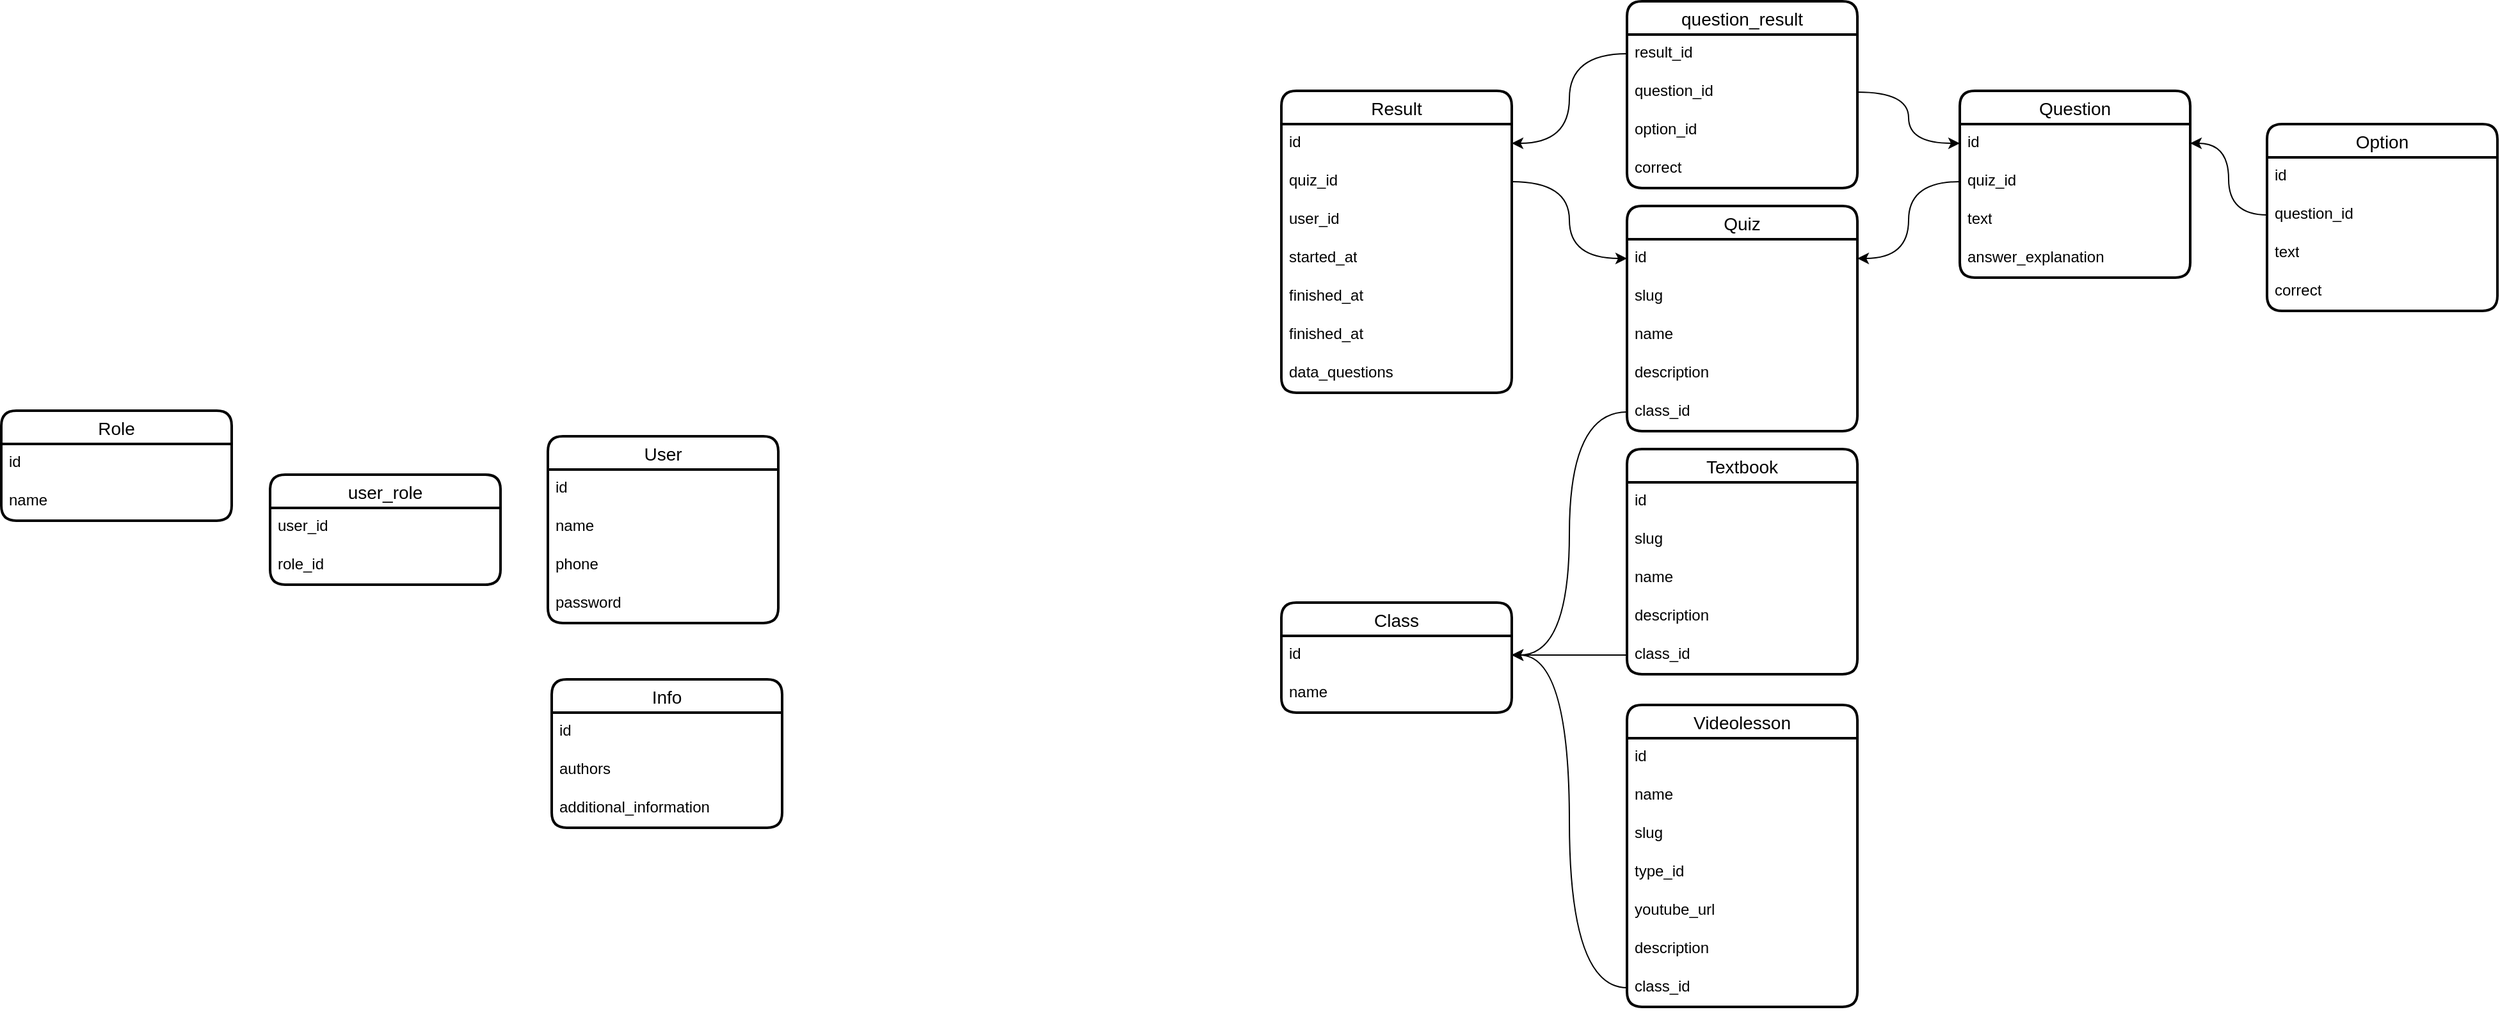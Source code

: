 <mxfile version="24.6.1" type="github">
  <diagram name="Страница — 1" id="V5JiSj_Rh7o43LOnUr3H">
    <mxGraphModel dx="3713" dy="1049" grid="1" gridSize="10" guides="1" tooltips="1" connect="1" arrows="1" fold="1" page="1" pageScale="1" pageWidth="827" pageHeight="1169" math="0" shadow="0">
      <root>
        <mxCell id="0" />
        <mxCell id="1" parent="0" />
        <mxCell id="bqwLV_UvMLzOqP7b5uIp-1" value="User" style="swimlane;fontStyle=0;childLayout=stackLayout;horizontal=1;startSize=26;horizontalStack=0;resizeParent=1;resizeParentMax=0;resizeLast=0;collapsible=1;marginBottom=0;align=center;fontSize=14;strokeWidth=2;rounded=1;shadow=0;glass=0;swimlaneLine=1;labelBackgroundColor=none;labelBorderColor=none;textShadow=0;" parent="1" vertex="1">
          <mxGeometry x="-753" y="430" width="180" height="146" as="geometry" />
        </mxCell>
        <mxCell id="bqwLV_UvMLzOqP7b5uIp-2" value="id" style="text;strokeColor=none;fillColor=none;spacingLeft=4;spacingRight=4;overflow=hidden;rotatable=0;points=[[0,0.5],[1,0.5]];portConstraint=eastwest;fontSize=12;whiteSpace=wrap;html=1;" parent="bqwLV_UvMLzOqP7b5uIp-1" vertex="1">
          <mxGeometry y="26" width="180" height="30" as="geometry" />
        </mxCell>
        <mxCell id="bqwLV_UvMLzOqP7b5uIp-3" value="name" style="text;strokeColor=none;fillColor=none;spacingLeft=4;spacingRight=4;overflow=hidden;rotatable=0;points=[[0,0.5],[1,0.5]];portConstraint=eastwest;fontSize=12;whiteSpace=wrap;html=1;" parent="bqwLV_UvMLzOqP7b5uIp-1" vertex="1">
          <mxGeometry y="56" width="180" height="30" as="geometry" />
        </mxCell>
        <mxCell id="bqwLV_UvMLzOqP7b5uIp-4" value="phone" style="text;strokeColor=none;fillColor=none;spacingLeft=4;spacingRight=4;overflow=hidden;rotatable=0;points=[[0,0.5],[1,0.5]];portConstraint=eastwest;fontSize=12;whiteSpace=wrap;html=1;" parent="bqwLV_UvMLzOqP7b5uIp-1" vertex="1">
          <mxGeometry y="86" width="180" height="30" as="geometry" />
        </mxCell>
        <mxCell id="bqwLV_UvMLzOqP7b5uIp-5" value="password" style="text;strokeColor=none;fillColor=none;spacingLeft=4;spacingRight=4;overflow=hidden;rotatable=0;points=[[0,0.5],[1,0.5]];portConstraint=eastwest;fontSize=12;whiteSpace=wrap;html=1;" parent="bqwLV_UvMLzOqP7b5uIp-1" vertex="1">
          <mxGeometry y="116" width="180" height="30" as="geometry" />
        </mxCell>
        <mxCell id="bqwLV_UvMLzOqP7b5uIp-7" value="Role" style="swimlane;fontStyle=0;childLayout=stackLayout;horizontal=1;startSize=26;horizontalStack=0;resizeParent=1;resizeParentMax=0;resizeLast=0;collapsible=1;marginBottom=0;align=center;fontSize=14;strokeWidth=2;rounded=1;shadow=0;glass=0;swimlaneLine=1;labelBackgroundColor=none;labelBorderColor=none;textShadow=0;" parent="1" vertex="1">
          <mxGeometry x="-1180" y="410" width="180" height="86" as="geometry" />
        </mxCell>
        <mxCell id="bqwLV_UvMLzOqP7b5uIp-8" value="id" style="text;strokeColor=none;fillColor=none;spacingLeft=4;spacingRight=4;overflow=hidden;rotatable=0;points=[[0,0.5],[1,0.5]];portConstraint=eastwest;fontSize=12;whiteSpace=wrap;html=1;" parent="bqwLV_UvMLzOqP7b5uIp-7" vertex="1">
          <mxGeometry y="26" width="180" height="30" as="geometry" />
        </mxCell>
        <mxCell id="bqwLV_UvMLzOqP7b5uIp-9" value="name" style="text;strokeColor=none;fillColor=none;spacingLeft=4;spacingRight=4;overflow=hidden;rotatable=0;points=[[0,0.5],[1,0.5]];portConstraint=eastwest;fontSize=12;whiteSpace=wrap;html=1;" parent="bqwLV_UvMLzOqP7b5uIp-7" vertex="1">
          <mxGeometry y="56" width="180" height="30" as="geometry" />
        </mxCell>
        <mxCell id="bqwLV_UvMLzOqP7b5uIp-12" value="user_role" style="swimlane;fontStyle=0;childLayout=stackLayout;horizontal=1;startSize=26;horizontalStack=0;resizeParent=1;resizeParentMax=0;resizeLast=0;collapsible=1;marginBottom=0;align=center;fontSize=14;strokeWidth=2;rounded=1;shadow=0;glass=0;swimlaneLine=1;labelBackgroundColor=none;labelBorderColor=none;textShadow=0;" parent="1" vertex="1">
          <mxGeometry x="-970" y="460" width="180" height="86" as="geometry" />
        </mxCell>
        <mxCell id="bqwLV_UvMLzOqP7b5uIp-13" value="user_id" style="text;strokeColor=none;fillColor=none;spacingLeft=4;spacingRight=4;overflow=hidden;rotatable=0;points=[[0,0.5],[1,0.5]];portConstraint=eastwest;fontSize=12;whiteSpace=wrap;html=1;" parent="bqwLV_UvMLzOqP7b5uIp-12" vertex="1">
          <mxGeometry y="26" width="180" height="30" as="geometry" />
        </mxCell>
        <mxCell id="bqwLV_UvMLzOqP7b5uIp-14" value="role_id" style="text;strokeColor=none;fillColor=none;spacingLeft=4;spacingRight=4;overflow=hidden;rotatable=0;points=[[0,0.5],[1,0.5]];portConstraint=eastwest;fontSize=12;whiteSpace=wrap;html=1;" parent="bqwLV_UvMLzOqP7b5uIp-12" vertex="1">
          <mxGeometry y="56" width="180" height="30" as="geometry" />
        </mxCell>
        <mxCell id="bqwLV_UvMLzOqP7b5uIp-15" value="Quiz" style="swimlane;fontStyle=0;childLayout=stackLayout;horizontal=1;startSize=26;horizontalStack=0;resizeParent=1;resizeParentMax=0;resizeLast=0;collapsible=1;marginBottom=0;align=center;fontSize=14;strokeWidth=2;rounded=1;shadow=0;glass=0;swimlaneLine=1;labelBackgroundColor=none;labelBorderColor=none;textShadow=0;" parent="1" vertex="1">
          <mxGeometry x="90" y="250" width="180" height="176" as="geometry" />
        </mxCell>
        <mxCell id="bqwLV_UvMLzOqP7b5uIp-16" value="id" style="text;strokeColor=none;fillColor=none;spacingLeft=4;spacingRight=4;overflow=hidden;rotatable=0;points=[[0,0.5],[1,0.5]];portConstraint=eastwest;fontSize=12;whiteSpace=wrap;html=1;" parent="bqwLV_UvMLzOqP7b5uIp-15" vertex="1">
          <mxGeometry y="26" width="180" height="30" as="geometry" />
        </mxCell>
        <mxCell id="42qb5gUzSdiuSEMN5sQ_-11" value="slug" style="text;strokeColor=none;fillColor=none;spacingLeft=4;spacingRight=4;overflow=hidden;rotatable=0;points=[[0,0.5],[1,0.5]];portConstraint=eastwest;fontSize=12;whiteSpace=wrap;html=1;" vertex="1" parent="bqwLV_UvMLzOqP7b5uIp-15">
          <mxGeometry y="56" width="180" height="30" as="geometry" />
        </mxCell>
        <mxCell id="bqwLV_UvMLzOqP7b5uIp-17" value="name" style="text;strokeColor=none;fillColor=none;spacingLeft=4;spacingRight=4;overflow=hidden;rotatable=0;points=[[0,0.5],[1,0.5]];portConstraint=eastwest;fontSize=12;whiteSpace=wrap;html=1;" parent="bqwLV_UvMLzOqP7b5uIp-15" vertex="1">
          <mxGeometry y="86" width="180" height="30" as="geometry" />
        </mxCell>
        <mxCell id="bqwLV_UvMLzOqP7b5uIp-18" value="description" style="text;strokeColor=none;fillColor=none;spacingLeft=4;spacingRight=4;overflow=hidden;rotatable=0;points=[[0,0.5],[1,0.5]];portConstraint=eastwest;fontSize=12;whiteSpace=wrap;html=1;" parent="bqwLV_UvMLzOqP7b5uIp-15" vertex="1">
          <mxGeometry y="116" width="180" height="30" as="geometry" />
        </mxCell>
        <mxCell id="42qb5gUzSdiuSEMN5sQ_-5" value="class_id" style="text;strokeColor=none;fillColor=none;spacingLeft=4;spacingRight=4;overflow=hidden;rotatable=0;points=[[0,0.5],[1,0.5]];portConstraint=eastwest;fontSize=12;whiteSpace=wrap;html=1;" vertex="1" parent="bqwLV_UvMLzOqP7b5uIp-15">
          <mxGeometry y="146" width="180" height="30" as="geometry" />
        </mxCell>
        <mxCell id="bqwLV_UvMLzOqP7b5uIp-20" value="Question" style="swimlane;fontStyle=0;childLayout=stackLayout;horizontal=1;startSize=26;horizontalStack=0;resizeParent=1;resizeParentMax=0;resizeLast=0;collapsible=1;marginBottom=0;align=center;fontSize=14;strokeWidth=2;rounded=1;shadow=0;glass=0;swimlaneLine=1;labelBackgroundColor=none;labelBorderColor=none;textShadow=0;" parent="1" vertex="1">
          <mxGeometry x="350" y="160" width="180" height="146" as="geometry" />
        </mxCell>
        <mxCell id="bqwLV_UvMLzOqP7b5uIp-21" value="id" style="text;strokeColor=none;fillColor=none;spacingLeft=4;spacingRight=4;overflow=hidden;rotatable=0;points=[[0,0.5],[1,0.5]];portConstraint=eastwest;fontSize=12;whiteSpace=wrap;html=1;" parent="bqwLV_UvMLzOqP7b5uIp-20" vertex="1">
          <mxGeometry y="26" width="180" height="30" as="geometry" />
        </mxCell>
        <mxCell id="bqwLV_UvMLzOqP7b5uIp-22" value="quiz_id" style="text;strokeColor=none;fillColor=none;spacingLeft=4;spacingRight=4;overflow=hidden;rotatable=0;points=[[0,0.5],[1,0.5]];portConstraint=eastwest;fontSize=12;whiteSpace=wrap;html=1;" parent="bqwLV_UvMLzOqP7b5uIp-20" vertex="1">
          <mxGeometry y="56" width="180" height="30" as="geometry" />
        </mxCell>
        <mxCell id="bqwLV_UvMLzOqP7b5uIp-23" value="text" style="text;strokeColor=none;fillColor=none;spacingLeft=4;spacingRight=4;overflow=hidden;rotatable=0;points=[[0,0.5],[1,0.5]];portConstraint=eastwest;fontSize=12;whiteSpace=wrap;html=1;" parent="bqwLV_UvMLzOqP7b5uIp-20" vertex="1">
          <mxGeometry y="86" width="180" height="30" as="geometry" />
        </mxCell>
        <mxCell id="bqwLV_UvMLzOqP7b5uIp-31" value="answer_explanation" style="text;strokeColor=none;fillColor=none;spacingLeft=4;spacingRight=4;overflow=hidden;rotatable=0;points=[[0,0.5],[1,0.5]];portConstraint=eastwest;fontSize=12;whiteSpace=wrap;html=1;" parent="bqwLV_UvMLzOqP7b5uIp-20" vertex="1">
          <mxGeometry y="116" width="180" height="30" as="geometry" />
        </mxCell>
        <mxCell id="bqwLV_UvMLzOqP7b5uIp-26" value="Option" style="swimlane;fontStyle=0;childLayout=stackLayout;horizontal=1;startSize=26;horizontalStack=0;resizeParent=1;resizeParentMax=0;resizeLast=0;collapsible=1;marginBottom=0;align=center;fontSize=14;strokeWidth=2;rounded=1;shadow=0;glass=0;swimlaneLine=1;labelBackgroundColor=none;labelBorderColor=none;textShadow=0;" parent="1" vertex="1">
          <mxGeometry x="590" y="186" width="180" height="146" as="geometry" />
        </mxCell>
        <mxCell id="bqwLV_UvMLzOqP7b5uIp-27" value="id" style="text;strokeColor=none;fillColor=none;spacingLeft=4;spacingRight=4;overflow=hidden;rotatable=0;points=[[0,0.5],[1,0.5]];portConstraint=eastwest;fontSize=12;whiteSpace=wrap;html=1;" parent="bqwLV_UvMLzOqP7b5uIp-26" vertex="1">
          <mxGeometry y="26" width="180" height="30" as="geometry" />
        </mxCell>
        <mxCell id="bqwLV_UvMLzOqP7b5uIp-28" value="question_id" style="text;strokeColor=none;fillColor=none;spacingLeft=4;spacingRight=4;overflow=hidden;rotatable=0;points=[[0,0.5],[1,0.5]];portConstraint=eastwest;fontSize=12;whiteSpace=wrap;html=1;" parent="bqwLV_UvMLzOqP7b5uIp-26" vertex="1">
          <mxGeometry y="56" width="180" height="30" as="geometry" />
        </mxCell>
        <mxCell id="bqwLV_UvMLzOqP7b5uIp-29" value="text" style="text;strokeColor=none;fillColor=none;spacingLeft=4;spacingRight=4;overflow=hidden;rotatable=0;points=[[0,0.5],[1,0.5]];portConstraint=eastwest;fontSize=12;whiteSpace=wrap;html=1;" parent="bqwLV_UvMLzOqP7b5uIp-26" vertex="1">
          <mxGeometry y="86" width="180" height="30" as="geometry" />
        </mxCell>
        <mxCell id="bqwLV_UvMLzOqP7b5uIp-30" value="correct" style="text;strokeColor=none;fillColor=none;spacingLeft=4;spacingRight=4;overflow=hidden;rotatable=0;points=[[0,0.5],[1,0.5]];portConstraint=eastwest;fontSize=12;whiteSpace=wrap;html=1;" parent="bqwLV_UvMLzOqP7b5uIp-26" vertex="1">
          <mxGeometry y="116" width="180" height="30" as="geometry" />
        </mxCell>
        <mxCell id="bqwLV_UvMLzOqP7b5uIp-32" style="edgeStyle=orthogonalEdgeStyle;rounded=0;orthogonalLoop=1;jettySize=auto;html=1;entryX=1;entryY=0.5;entryDx=0;entryDy=0;curved=1;" parent="1" source="bqwLV_UvMLzOqP7b5uIp-28" target="bqwLV_UvMLzOqP7b5uIp-21" edge="1">
          <mxGeometry relative="1" as="geometry" />
        </mxCell>
        <mxCell id="bqwLV_UvMLzOqP7b5uIp-33" style="edgeStyle=orthogonalEdgeStyle;rounded=0;orthogonalLoop=1;jettySize=auto;html=1;entryX=1;entryY=0.5;entryDx=0;entryDy=0;curved=1;" parent="1" source="bqwLV_UvMLzOqP7b5uIp-22" target="bqwLV_UvMLzOqP7b5uIp-16" edge="1">
          <mxGeometry relative="1" as="geometry" />
        </mxCell>
        <mxCell id="bqwLV_UvMLzOqP7b5uIp-34" value="Result" style="swimlane;fontStyle=0;childLayout=stackLayout;horizontal=1;startSize=26;horizontalStack=0;resizeParent=1;resizeParentMax=0;resizeLast=0;collapsible=1;marginBottom=0;align=center;fontSize=14;strokeWidth=2;rounded=1;shadow=0;glass=0;swimlaneLine=1;labelBackgroundColor=none;labelBorderColor=none;textShadow=0;" parent="1" vertex="1">
          <mxGeometry x="-180" y="160" width="180" height="236" as="geometry" />
        </mxCell>
        <mxCell id="bqwLV_UvMLzOqP7b5uIp-35" value="id" style="text;strokeColor=none;fillColor=none;spacingLeft=4;spacingRight=4;overflow=hidden;rotatable=0;points=[[0,0.5],[1,0.5]];portConstraint=eastwest;fontSize=12;whiteSpace=wrap;html=1;" parent="bqwLV_UvMLzOqP7b5uIp-34" vertex="1">
          <mxGeometry y="26" width="180" height="30" as="geometry" />
        </mxCell>
        <mxCell id="bqwLV_UvMLzOqP7b5uIp-36" value="quiz_id" style="text;strokeColor=none;fillColor=none;spacingLeft=4;spacingRight=4;overflow=hidden;rotatable=0;points=[[0,0.5],[1,0.5]];portConstraint=eastwest;fontSize=12;whiteSpace=wrap;html=1;" parent="bqwLV_UvMLzOqP7b5uIp-34" vertex="1">
          <mxGeometry y="56" width="180" height="30" as="geometry" />
        </mxCell>
        <mxCell id="bqwLV_UvMLzOqP7b5uIp-37" value="user_id" style="text;strokeColor=none;fillColor=none;spacingLeft=4;spacingRight=4;overflow=hidden;rotatable=0;points=[[0,0.5],[1,0.5]];portConstraint=eastwest;fontSize=12;whiteSpace=wrap;html=1;" parent="bqwLV_UvMLzOqP7b5uIp-34" vertex="1">
          <mxGeometry y="86" width="180" height="30" as="geometry" />
        </mxCell>
        <mxCell id="bqwLV_UvMLzOqP7b5uIp-49" value="started_at" style="text;strokeColor=none;fillColor=none;spacingLeft=4;spacingRight=4;overflow=hidden;rotatable=0;points=[[0,0.5],[1,0.5]];portConstraint=eastwest;fontSize=12;whiteSpace=wrap;html=1;" parent="bqwLV_UvMLzOqP7b5uIp-34" vertex="1">
          <mxGeometry y="116" width="180" height="30" as="geometry" />
        </mxCell>
        <mxCell id="bqwLV_UvMLzOqP7b5uIp-50" value="finished_at" style="text;strokeColor=none;fillColor=none;spacingLeft=4;spacingRight=4;overflow=hidden;rotatable=0;points=[[0,0.5],[1,0.5]];portConstraint=eastwest;fontSize=12;whiteSpace=wrap;html=1;" parent="bqwLV_UvMLzOqP7b5uIp-34" vertex="1">
          <mxGeometry y="146" width="180" height="30" as="geometry" />
        </mxCell>
        <mxCell id="bqwLV_UvMLzOqP7b5uIp-58" value="finished_at" style="text;strokeColor=none;fillColor=none;spacingLeft=4;spacingRight=4;overflow=hidden;rotatable=0;points=[[0,0.5],[1,0.5]];portConstraint=eastwest;fontSize=12;whiteSpace=wrap;html=1;" parent="bqwLV_UvMLzOqP7b5uIp-34" vertex="1">
          <mxGeometry y="176" width="180" height="30" as="geometry" />
        </mxCell>
        <mxCell id="jvXau5YxdxnEVTkXbEb1-2" value="data_questions" style="text;strokeColor=none;fillColor=none;spacingLeft=4;spacingRight=4;overflow=hidden;rotatable=0;points=[[0,0.5],[1,0.5]];portConstraint=eastwest;fontSize=12;whiteSpace=wrap;html=1;" parent="bqwLV_UvMLzOqP7b5uIp-34" vertex="1">
          <mxGeometry y="206" width="180" height="30" as="geometry" />
        </mxCell>
        <mxCell id="bqwLV_UvMLzOqP7b5uIp-39" value="question_result" style="swimlane;fontStyle=0;childLayout=stackLayout;horizontal=1;startSize=26;horizontalStack=0;resizeParent=1;resizeParentMax=0;resizeLast=0;collapsible=1;marginBottom=0;align=center;fontSize=14;strokeWidth=2;rounded=1;shadow=0;glass=0;swimlaneLine=1;labelBackgroundColor=none;labelBorderColor=none;textShadow=0;" parent="1" vertex="1">
          <mxGeometry x="90" y="90" width="180" height="146" as="geometry" />
        </mxCell>
        <mxCell id="bqwLV_UvMLzOqP7b5uIp-41" value="result_id" style="text;strokeColor=none;fillColor=none;spacingLeft=4;spacingRight=4;overflow=hidden;rotatable=0;points=[[0,0.5],[1,0.5]];portConstraint=eastwest;fontSize=12;whiteSpace=wrap;html=1;" parent="bqwLV_UvMLzOqP7b5uIp-39" vertex="1">
          <mxGeometry y="26" width="180" height="30" as="geometry" />
        </mxCell>
        <mxCell id="bqwLV_UvMLzOqP7b5uIp-42" value="question_id" style="text;strokeColor=none;fillColor=none;spacingLeft=4;spacingRight=4;overflow=hidden;rotatable=0;points=[[0,0.5],[1,0.5]];portConstraint=eastwest;fontSize=12;whiteSpace=wrap;html=1;" parent="bqwLV_UvMLzOqP7b5uIp-39" vertex="1">
          <mxGeometry y="56" width="180" height="30" as="geometry" />
        </mxCell>
        <mxCell id="bqwLV_UvMLzOqP7b5uIp-43" value="option_id" style="text;strokeColor=none;fillColor=none;spacingLeft=4;spacingRight=4;overflow=hidden;rotatable=0;points=[[0,0.5],[1,0.5]];portConstraint=eastwest;fontSize=12;whiteSpace=wrap;html=1;" parent="bqwLV_UvMLzOqP7b5uIp-39" vertex="1">
          <mxGeometry y="86" width="180" height="30" as="geometry" />
        </mxCell>
        <mxCell id="bqwLV_UvMLzOqP7b5uIp-48" value="correct" style="text;strokeColor=none;fillColor=none;spacingLeft=4;spacingRight=4;overflow=hidden;rotatable=0;points=[[0,0.5],[1,0.5]];portConstraint=eastwest;fontSize=12;whiteSpace=wrap;html=1;" parent="bqwLV_UvMLzOqP7b5uIp-39" vertex="1">
          <mxGeometry y="116" width="180" height="30" as="geometry" />
        </mxCell>
        <mxCell id="bqwLV_UvMLzOqP7b5uIp-44" style="edgeStyle=orthogonalEdgeStyle;rounded=0;orthogonalLoop=1;jettySize=auto;html=1;entryX=1;entryY=0.5;entryDx=0;entryDy=0;curved=1;" parent="1" source="bqwLV_UvMLzOqP7b5uIp-41" target="bqwLV_UvMLzOqP7b5uIp-35" edge="1">
          <mxGeometry relative="1" as="geometry" />
        </mxCell>
        <mxCell id="bqwLV_UvMLzOqP7b5uIp-45" style="edgeStyle=orthogonalEdgeStyle;rounded=0;orthogonalLoop=1;jettySize=auto;html=1;entryX=0;entryY=0.5;entryDx=0;entryDy=0;curved=1;" parent="1" source="bqwLV_UvMLzOqP7b5uIp-36" target="bqwLV_UvMLzOqP7b5uIp-16" edge="1">
          <mxGeometry relative="1" as="geometry" />
        </mxCell>
        <mxCell id="bqwLV_UvMLzOqP7b5uIp-46" style="edgeStyle=orthogonalEdgeStyle;rounded=0;orthogonalLoop=1;jettySize=auto;html=1;entryX=0;entryY=0.5;entryDx=0;entryDy=0;curved=1;" parent="1" source="bqwLV_UvMLzOqP7b5uIp-42" target="bqwLV_UvMLzOqP7b5uIp-21" edge="1">
          <mxGeometry relative="1" as="geometry" />
        </mxCell>
        <mxCell id="jvXau5YxdxnEVTkXbEb1-3" value="Textbook" style="swimlane;fontStyle=0;childLayout=stackLayout;horizontal=1;startSize=26;horizontalStack=0;resizeParent=1;resizeParentMax=0;resizeLast=0;collapsible=1;marginBottom=0;align=center;fontSize=14;strokeWidth=2;rounded=1;shadow=0;glass=0;swimlaneLine=1;labelBackgroundColor=none;labelBorderColor=none;textShadow=0;" parent="1" vertex="1">
          <mxGeometry x="90" y="440" width="180" height="176" as="geometry" />
        </mxCell>
        <mxCell id="jvXau5YxdxnEVTkXbEb1-4" value="id" style="text;strokeColor=none;fillColor=none;spacingLeft=4;spacingRight=4;overflow=hidden;rotatable=0;points=[[0,0.5],[1,0.5]];portConstraint=eastwest;fontSize=12;whiteSpace=wrap;html=1;" parent="jvXau5YxdxnEVTkXbEb1-3" vertex="1">
          <mxGeometry y="26" width="180" height="30" as="geometry" />
        </mxCell>
        <mxCell id="42qb5gUzSdiuSEMN5sQ_-12" value="slug" style="text;strokeColor=none;fillColor=none;spacingLeft=4;spacingRight=4;overflow=hidden;rotatable=0;points=[[0,0.5],[1,0.5]];portConstraint=eastwest;fontSize=12;whiteSpace=wrap;html=1;" vertex="1" parent="jvXau5YxdxnEVTkXbEb1-3">
          <mxGeometry y="56" width="180" height="30" as="geometry" />
        </mxCell>
        <mxCell id="jvXau5YxdxnEVTkXbEb1-5" value="name" style="text;strokeColor=none;fillColor=none;spacingLeft=4;spacingRight=4;overflow=hidden;rotatable=0;points=[[0,0.5],[1,0.5]];portConstraint=eastwest;fontSize=12;whiteSpace=wrap;html=1;" parent="jvXau5YxdxnEVTkXbEb1-3" vertex="1">
          <mxGeometry y="86" width="180" height="30" as="geometry" />
        </mxCell>
        <mxCell id="jvXau5YxdxnEVTkXbEb1-6" value="description" style="text;strokeColor=none;fillColor=none;spacingLeft=4;spacingRight=4;overflow=hidden;rotatable=0;points=[[0,0.5],[1,0.5]];portConstraint=eastwest;fontSize=12;whiteSpace=wrap;html=1;" parent="jvXau5YxdxnEVTkXbEb1-3" vertex="1">
          <mxGeometry y="116" width="180" height="30" as="geometry" />
        </mxCell>
        <mxCell id="42qb5gUzSdiuSEMN5sQ_-6" value="class_id" style="text;strokeColor=none;fillColor=none;spacingLeft=4;spacingRight=4;overflow=hidden;rotatable=0;points=[[0,0.5],[1,0.5]];portConstraint=eastwest;fontSize=12;whiteSpace=wrap;html=1;" vertex="1" parent="jvXau5YxdxnEVTkXbEb1-3">
          <mxGeometry y="146" width="180" height="30" as="geometry" />
        </mxCell>
        <mxCell id="jvXau5YxdxnEVTkXbEb1-7" value="Videolesson" style="swimlane;fontStyle=0;childLayout=stackLayout;horizontal=1;startSize=26;horizontalStack=0;resizeParent=1;resizeParentMax=0;resizeLast=0;collapsible=1;marginBottom=0;align=center;fontSize=14;strokeWidth=2;rounded=1;shadow=0;glass=0;swimlaneLine=1;labelBackgroundColor=none;labelBorderColor=none;textShadow=0;" parent="1" vertex="1">
          <mxGeometry x="90" y="640" width="180" height="236" as="geometry" />
        </mxCell>
        <mxCell id="jvXau5YxdxnEVTkXbEb1-8" value="id" style="text;strokeColor=none;fillColor=none;spacingLeft=4;spacingRight=4;overflow=hidden;rotatable=0;points=[[0,0.5],[1,0.5]];portConstraint=eastwest;fontSize=12;whiteSpace=wrap;html=1;" parent="jvXau5YxdxnEVTkXbEb1-7" vertex="1">
          <mxGeometry y="26" width="180" height="30" as="geometry" />
        </mxCell>
        <mxCell id="jvXau5YxdxnEVTkXbEb1-9" value="name" style="text;strokeColor=none;fillColor=none;spacingLeft=4;spacingRight=4;overflow=hidden;rotatable=0;points=[[0,0.5],[1,0.5]];portConstraint=eastwest;fontSize=12;whiteSpace=wrap;html=1;" parent="jvXau5YxdxnEVTkXbEb1-7" vertex="1">
          <mxGeometry y="56" width="180" height="30" as="geometry" />
        </mxCell>
        <mxCell id="42qb5gUzSdiuSEMN5sQ_-13" value="slug" style="text;strokeColor=none;fillColor=none;spacingLeft=4;spacingRight=4;overflow=hidden;rotatable=0;points=[[0,0.5],[1,0.5]];portConstraint=eastwest;fontSize=12;whiteSpace=wrap;html=1;" vertex="1" parent="jvXau5YxdxnEVTkXbEb1-7">
          <mxGeometry y="86" width="180" height="30" as="geometry" />
        </mxCell>
        <mxCell id="jvXau5YxdxnEVTkXbEb1-10" value="type_id" style="text;strokeColor=none;fillColor=none;spacingLeft=4;spacingRight=4;overflow=hidden;rotatable=0;points=[[0,0.5],[1,0.5]];portConstraint=eastwest;fontSize=12;whiteSpace=wrap;html=1;" parent="jvXau5YxdxnEVTkXbEb1-7" vertex="1">
          <mxGeometry y="116" width="180" height="30" as="geometry" />
        </mxCell>
        <mxCell id="jvXau5YxdxnEVTkXbEb1-11" value="youtube_url" style="text;strokeColor=none;fillColor=none;spacingLeft=4;spacingRight=4;overflow=hidden;rotatable=0;points=[[0,0.5],[1,0.5]];portConstraint=eastwest;fontSize=12;whiteSpace=wrap;html=1;" parent="jvXau5YxdxnEVTkXbEb1-7" vertex="1">
          <mxGeometry y="146" width="180" height="30" as="geometry" />
        </mxCell>
        <mxCell id="jvXau5YxdxnEVTkXbEb1-12" value="description" style="text;strokeColor=none;fillColor=none;spacingLeft=4;spacingRight=4;overflow=hidden;rotatable=0;points=[[0,0.5],[1,0.5]];portConstraint=eastwest;fontSize=12;whiteSpace=wrap;html=1;" parent="jvXau5YxdxnEVTkXbEb1-7" vertex="1">
          <mxGeometry y="176" width="180" height="30" as="geometry" />
        </mxCell>
        <mxCell id="42qb5gUzSdiuSEMN5sQ_-7" value="class_id" style="text;strokeColor=none;fillColor=none;spacingLeft=4;spacingRight=4;overflow=hidden;rotatable=0;points=[[0,0.5],[1,0.5]];portConstraint=eastwest;fontSize=12;whiteSpace=wrap;html=1;" vertex="1" parent="jvXau5YxdxnEVTkXbEb1-7">
          <mxGeometry y="206" width="180" height="30" as="geometry" />
        </mxCell>
        <mxCell id="jvXau5YxdxnEVTkXbEb1-13" value="Info" style="swimlane;fontStyle=0;childLayout=stackLayout;horizontal=1;startSize=26;horizontalStack=0;resizeParent=1;resizeParentMax=0;resizeLast=0;collapsible=1;marginBottom=0;align=center;fontSize=14;strokeWidth=2;rounded=1;shadow=0;glass=0;swimlaneLine=1;labelBackgroundColor=none;labelBorderColor=none;textShadow=0;" parent="1" vertex="1">
          <mxGeometry x="-750" y="620" width="180" height="116" as="geometry" />
        </mxCell>
        <mxCell id="jvXau5YxdxnEVTkXbEb1-14" value="id" style="text;strokeColor=none;fillColor=none;spacingLeft=4;spacingRight=4;overflow=hidden;rotatable=0;points=[[0,0.5],[1,0.5]];portConstraint=eastwest;fontSize=12;whiteSpace=wrap;html=1;" parent="jvXau5YxdxnEVTkXbEb1-13" vertex="1">
          <mxGeometry y="26" width="180" height="30" as="geometry" />
        </mxCell>
        <mxCell id="jvXau5YxdxnEVTkXbEb1-15" value="authors" style="text;strokeColor=none;fillColor=none;spacingLeft=4;spacingRight=4;overflow=hidden;rotatable=0;points=[[0,0.5],[1,0.5]];portConstraint=eastwest;fontSize=12;whiteSpace=wrap;html=1;" parent="jvXau5YxdxnEVTkXbEb1-13" vertex="1">
          <mxGeometry y="56" width="180" height="30" as="geometry" />
        </mxCell>
        <mxCell id="jvXau5YxdxnEVTkXbEb1-16" value="additional_information" style="text;strokeColor=none;fillColor=none;spacingLeft=4;spacingRight=4;overflow=hidden;rotatable=0;points=[[0,0.5],[1,0.5]];portConstraint=eastwest;fontSize=12;whiteSpace=wrap;html=1;" parent="jvXau5YxdxnEVTkXbEb1-13" vertex="1">
          <mxGeometry y="86" width="180" height="30" as="geometry" />
        </mxCell>
        <mxCell id="42qb5gUzSdiuSEMN5sQ_-1" value="Class" style="swimlane;fontStyle=0;childLayout=stackLayout;horizontal=1;startSize=26;horizontalStack=0;resizeParent=1;resizeParentMax=0;resizeLast=0;collapsible=1;marginBottom=0;align=center;fontSize=14;strokeWidth=2;rounded=1;shadow=0;glass=0;swimlaneLine=1;labelBackgroundColor=none;labelBorderColor=none;textShadow=0;" vertex="1" parent="1">
          <mxGeometry x="-180" y="560" width="180" height="86" as="geometry" />
        </mxCell>
        <mxCell id="42qb5gUzSdiuSEMN5sQ_-2" value="id" style="text;strokeColor=none;fillColor=none;spacingLeft=4;spacingRight=4;overflow=hidden;rotatable=0;points=[[0,0.5],[1,0.5]];portConstraint=eastwest;fontSize=12;whiteSpace=wrap;html=1;" vertex="1" parent="42qb5gUzSdiuSEMN5sQ_-1">
          <mxGeometry y="26" width="180" height="30" as="geometry" />
        </mxCell>
        <mxCell id="42qb5gUzSdiuSEMN5sQ_-3" value="name" style="text;strokeColor=none;fillColor=none;spacingLeft=4;spacingRight=4;overflow=hidden;rotatable=0;points=[[0,0.5],[1,0.5]];portConstraint=eastwest;fontSize=12;whiteSpace=wrap;html=1;" vertex="1" parent="42qb5gUzSdiuSEMN5sQ_-1">
          <mxGeometry y="56" width="180" height="30" as="geometry" />
        </mxCell>
        <mxCell id="42qb5gUzSdiuSEMN5sQ_-8" style="edgeStyle=orthogonalEdgeStyle;rounded=0;orthogonalLoop=1;jettySize=auto;html=1;entryX=1;entryY=0.5;entryDx=0;entryDy=0;curved=1;" edge="1" parent="1" source="42qb5gUzSdiuSEMN5sQ_-5" target="42qb5gUzSdiuSEMN5sQ_-2">
          <mxGeometry relative="1" as="geometry" />
        </mxCell>
        <mxCell id="42qb5gUzSdiuSEMN5sQ_-9" style="edgeStyle=orthogonalEdgeStyle;rounded=0;orthogonalLoop=1;jettySize=auto;html=1;entryX=1;entryY=0.5;entryDx=0;entryDy=0;curved=1;" edge="1" parent="1" source="42qb5gUzSdiuSEMN5sQ_-6" target="42qb5gUzSdiuSEMN5sQ_-2">
          <mxGeometry relative="1" as="geometry" />
        </mxCell>
        <mxCell id="42qb5gUzSdiuSEMN5sQ_-10" style="edgeStyle=orthogonalEdgeStyle;rounded=0;orthogonalLoop=1;jettySize=auto;html=1;entryX=1;entryY=0.5;entryDx=0;entryDy=0;curved=1;" edge="1" parent="1" source="42qb5gUzSdiuSEMN5sQ_-7" target="42qb5gUzSdiuSEMN5sQ_-2">
          <mxGeometry relative="1" as="geometry" />
        </mxCell>
      </root>
    </mxGraphModel>
  </diagram>
</mxfile>
